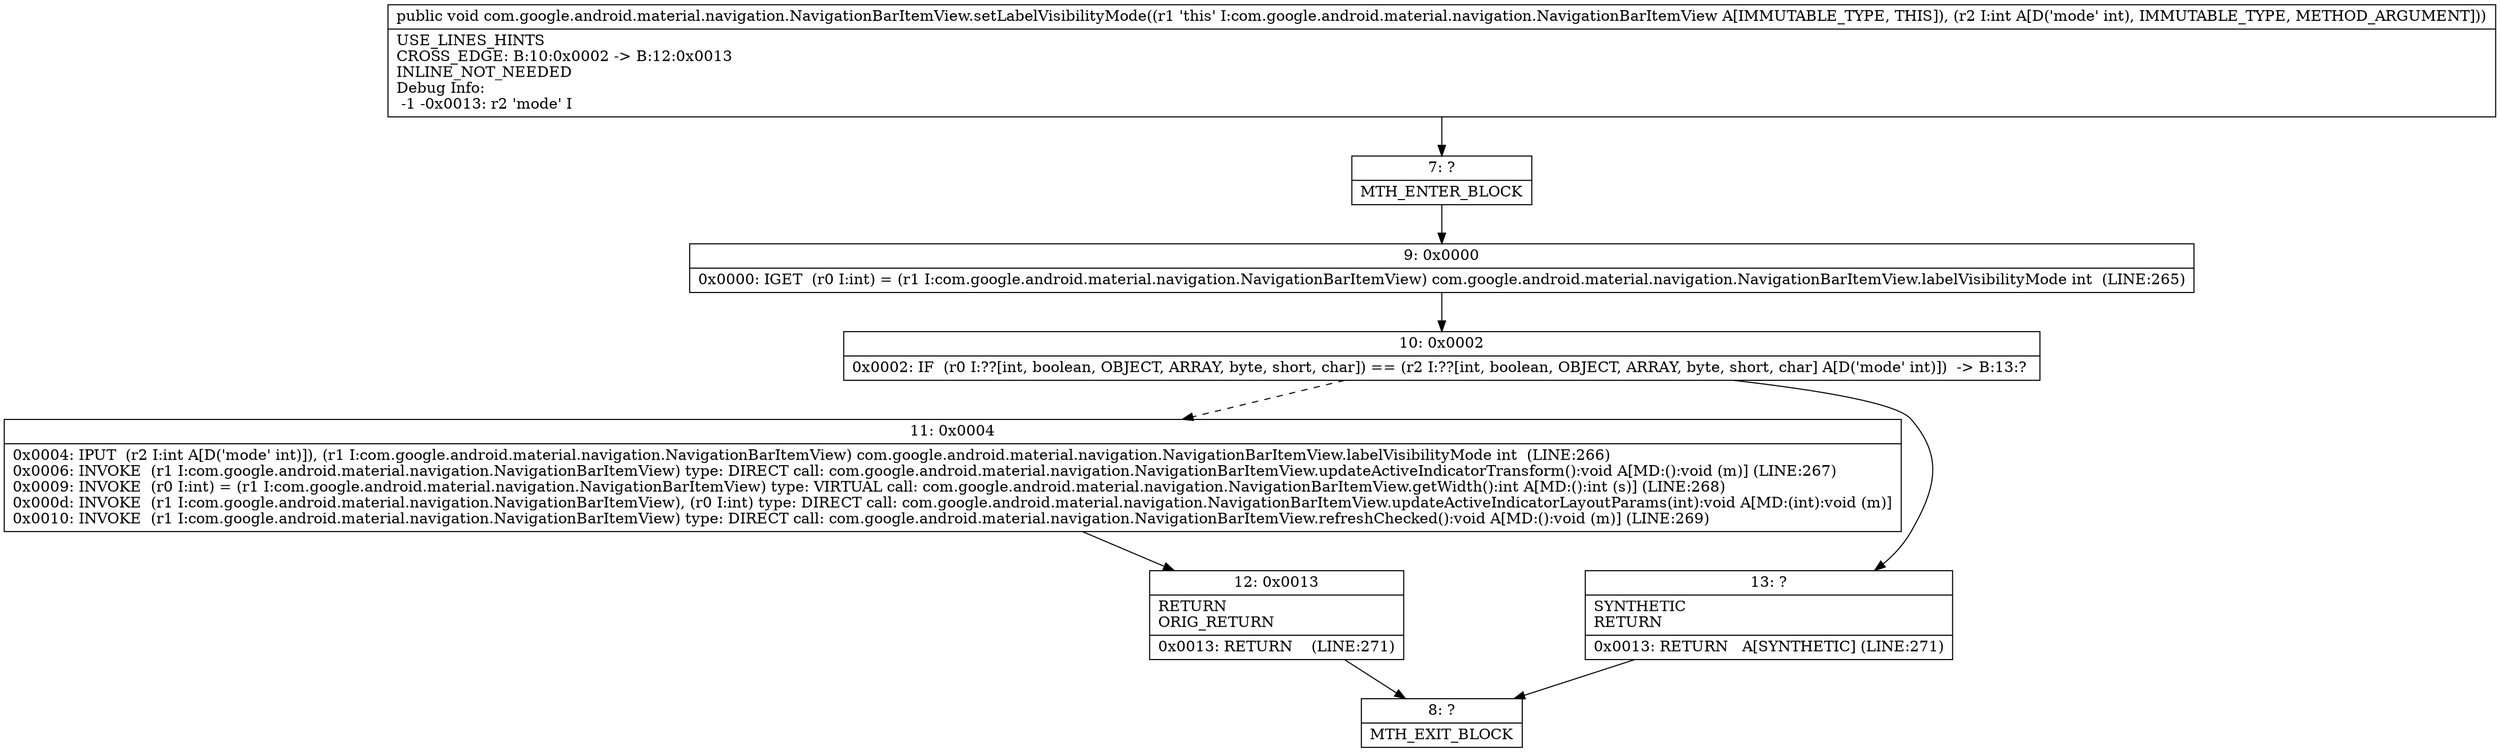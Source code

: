 digraph "CFG forcom.google.android.material.navigation.NavigationBarItemView.setLabelVisibilityMode(I)V" {
Node_7 [shape=record,label="{7\:\ ?|MTH_ENTER_BLOCK\l}"];
Node_9 [shape=record,label="{9\:\ 0x0000|0x0000: IGET  (r0 I:int) = (r1 I:com.google.android.material.navigation.NavigationBarItemView) com.google.android.material.navigation.NavigationBarItemView.labelVisibilityMode int  (LINE:265)\l}"];
Node_10 [shape=record,label="{10\:\ 0x0002|0x0002: IF  (r0 I:??[int, boolean, OBJECT, ARRAY, byte, short, char]) == (r2 I:??[int, boolean, OBJECT, ARRAY, byte, short, char] A[D('mode' int)])  \-\> B:13:? \l}"];
Node_11 [shape=record,label="{11\:\ 0x0004|0x0004: IPUT  (r2 I:int A[D('mode' int)]), (r1 I:com.google.android.material.navigation.NavigationBarItemView) com.google.android.material.navigation.NavigationBarItemView.labelVisibilityMode int  (LINE:266)\l0x0006: INVOKE  (r1 I:com.google.android.material.navigation.NavigationBarItemView) type: DIRECT call: com.google.android.material.navigation.NavigationBarItemView.updateActiveIndicatorTransform():void A[MD:():void (m)] (LINE:267)\l0x0009: INVOKE  (r0 I:int) = (r1 I:com.google.android.material.navigation.NavigationBarItemView) type: VIRTUAL call: com.google.android.material.navigation.NavigationBarItemView.getWidth():int A[MD:():int (s)] (LINE:268)\l0x000d: INVOKE  (r1 I:com.google.android.material.navigation.NavigationBarItemView), (r0 I:int) type: DIRECT call: com.google.android.material.navigation.NavigationBarItemView.updateActiveIndicatorLayoutParams(int):void A[MD:(int):void (m)]\l0x0010: INVOKE  (r1 I:com.google.android.material.navigation.NavigationBarItemView) type: DIRECT call: com.google.android.material.navigation.NavigationBarItemView.refreshChecked():void A[MD:():void (m)] (LINE:269)\l}"];
Node_12 [shape=record,label="{12\:\ 0x0013|RETURN\lORIG_RETURN\l|0x0013: RETURN    (LINE:271)\l}"];
Node_8 [shape=record,label="{8\:\ ?|MTH_EXIT_BLOCK\l}"];
Node_13 [shape=record,label="{13\:\ ?|SYNTHETIC\lRETURN\l|0x0013: RETURN   A[SYNTHETIC] (LINE:271)\l}"];
MethodNode[shape=record,label="{public void com.google.android.material.navigation.NavigationBarItemView.setLabelVisibilityMode((r1 'this' I:com.google.android.material.navigation.NavigationBarItemView A[IMMUTABLE_TYPE, THIS]), (r2 I:int A[D('mode' int), IMMUTABLE_TYPE, METHOD_ARGUMENT]))  | USE_LINES_HINTS\lCROSS_EDGE: B:10:0x0002 \-\> B:12:0x0013\lINLINE_NOT_NEEDED\lDebug Info:\l  \-1 \-0x0013: r2 'mode' I\l}"];
MethodNode -> Node_7;Node_7 -> Node_9;
Node_9 -> Node_10;
Node_10 -> Node_11[style=dashed];
Node_10 -> Node_13;
Node_11 -> Node_12;
Node_12 -> Node_8;
Node_13 -> Node_8;
}

